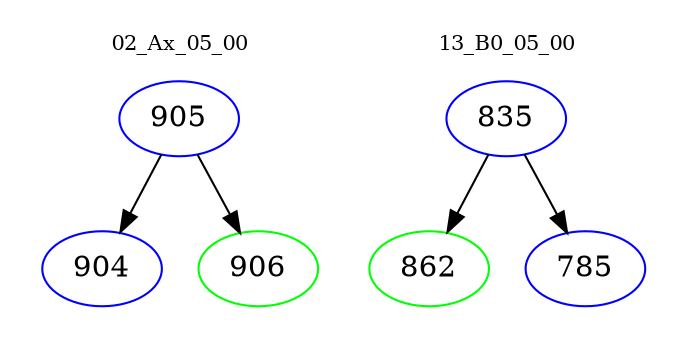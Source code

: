 digraph{
subgraph cluster_0 {
color = white
label = "02_Ax_05_00";
fontsize=10;
T0_905 [label="905", color="blue"]
T0_905 -> T0_904 [color="black"]
T0_904 [label="904", color="blue"]
T0_905 -> T0_906 [color="black"]
T0_906 [label="906", color="green"]
}
subgraph cluster_1 {
color = white
label = "13_B0_05_00";
fontsize=10;
T1_835 [label="835", color="blue"]
T1_835 -> T1_862 [color="black"]
T1_862 [label="862", color="green"]
T1_835 -> T1_785 [color="black"]
T1_785 [label="785", color="blue"]
}
}
